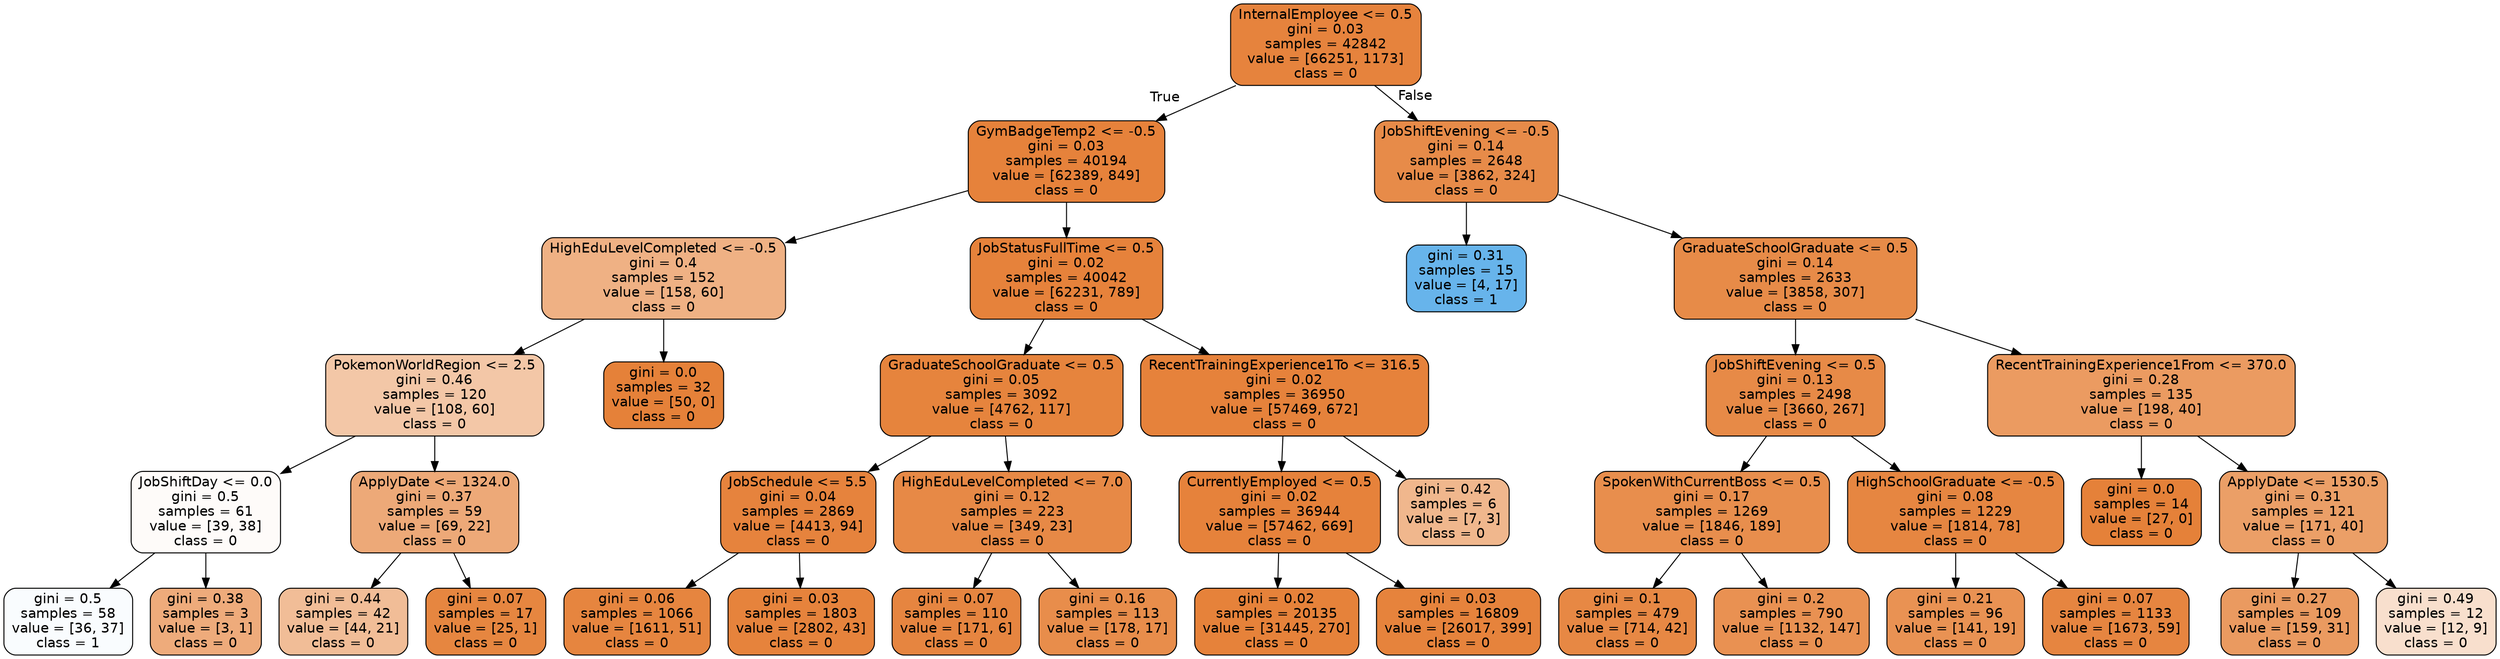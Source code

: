 digraph Tree {
node [shape=box, style="filled, rounded", color="black", fontname=helvetica] ;
edge [fontname=helvetica] ;
0 [label="InternalEmployee <= 0.5\ngini = 0.03\nsamples = 42842\nvalue = [66251, 1173]\nclass = 0", fillcolor="#e58139fa"] ;
1 [label="GymBadgeTemp2 <= -0.5\ngini = 0.03\nsamples = 40194\nvalue = [62389, 849]\nclass = 0", fillcolor="#e58139fc"] ;
0 -> 1 [labeldistance=2.5, labelangle=45, headlabel="True"] ;
2 [label="HighEduLevelCompleted <= -0.5\ngini = 0.4\nsamples = 152\nvalue = [158, 60]\nclass = 0", fillcolor="#e581399e"] ;
1 -> 2 ;
3 [label="PokemonWorldRegion <= 2.5\ngini = 0.46\nsamples = 120\nvalue = [108, 60]\nclass = 0", fillcolor="#e5813971"] ;
2 -> 3 ;
4 [label="JobShiftDay <= 0.0\ngini = 0.5\nsamples = 61\nvalue = [39, 38]\nclass = 0", fillcolor="#e5813907"] ;
3 -> 4 ;
5 [label="gini = 0.5\nsamples = 58\nvalue = [36, 37]\nclass = 1", fillcolor="#399de507"] ;
4 -> 5 ;
6 [label="gini = 0.38\nsamples = 3\nvalue = [3, 1]\nclass = 0", fillcolor="#e58139aa"] ;
4 -> 6 ;
7 [label="ApplyDate <= 1324.0\ngini = 0.37\nsamples = 59\nvalue = [69, 22]\nclass = 0", fillcolor="#e58139ae"] ;
3 -> 7 ;
8 [label="gini = 0.44\nsamples = 42\nvalue = [44, 21]\nclass = 0", fillcolor="#e5813985"] ;
7 -> 8 ;
9 [label="gini = 0.07\nsamples = 17\nvalue = [25, 1]\nclass = 0", fillcolor="#e58139f5"] ;
7 -> 9 ;
10 [label="gini = 0.0\nsamples = 32\nvalue = [50, 0]\nclass = 0", fillcolor="#e58139ff"] ;
2 -> 10 ;
11 [label="JobStatusFullTime <= 0.5\ngini = 0.02\nsamples = 40042\nvalue = [62231, 789]\nclass = 0", fillcolor="#e58139fc"] ;
1 -> 11 ;
12 [label="GraduateSchoolGraduate <= 0.5\ngini = 0.05\nsamples = 3092\nvalue = [4762, 117]\nclass = 0", fillcolor="#e58139f9"] ;
11 -> 12 ;
13 [label="JobSchedule <= 5.5\ngini = 0.04\nsamples = 2869\nvalue = [4413, 94]\nclass = 0", fillcolor="#e58139fa"] ;
12 -> 13 ;
14 [label="gini = 0.06\nsamples = 1066\nvalue = [1611, 51]\nclass = 0", fillcolor="#e58139f7"] ;
13 -> 14 ;
15 [label="gini = 0.03\nsamples = 1803\nvalue = [2802, 43]\nclass = 0", fillcolor="#e58139fb"] ;
13 -> 15 ;
16 [label="HighEduLevelCompleted <= 7.0\ngini = 0.12\nsamples = 223\nvalue = [349, 23]\nclass = 0", fillcolor="#e58139ee"] ;
12 -> 16 ;
17 [label="gini = 0.07\nsamples = 110\nvalue = [171, 6]\nclass = 0", fillcolor="#e58139f6"] ;
16 -> 17 ;
18 [label="gini = 0.16\nsamples = 113\nvalue = [178, 17]\nclass = 0", fillcolor="#e58139e7"] ;
16 -> 18 ;
19 [label="RecentTrainingExperience1To <= 316.5\ngini = 0.02\nsamples = 36950\nvalue = [57469, 672]\nclass = 0", fillcolor="#e58139fc"] ;
11 -> 19 ;
20 [label="CurrentlyEmployed <= 0.5\ngini = 0.02\nsamples = 36944\nvalue = [57462, 669]\nclass = 0", fillcolor="#e58139fc"] ;
19 -> 20 ;
21 [label="gini = 0.02\nsamples = 20135\nvalue = [31445, 270]\nclass = 0", fillcolor="#e58139fd"] ;
20 -> 21 ;
22 [label="gini = 0.03\nsamples = 16809\nvalue = [26017, 399]\nclass = 0", fillcolor="#e58139fb"] ;
20 -> 22 ;
23 [label="gini = 0.42\nsamples = 6\nvalue = [7, 3]\nclass = 0", fillcolor="#e5813992"] ;
19 -> 23 ;
24 [label="JobShiftEvening <= -0.5\ngini = 0.14\nsamples = 2648\nvalue = [3862, 324]\nclass = 0", fillcolor="#e58139ea"] ;
0 -> 24 [labeldistance=2.5, labelangle=-45, headlabel="False"] ;
25 [label="gini = 0.31\nsamples = 15\nvalue = [4, 17]\nclass = 1", fillcolor="#399de5c3"] ;
24 -> 25 ;
26 [label="GraduateSchoolGraduate <= 0.5\ngini = 0.14\nsamples = 2633\nvalue = [3858, 307]\nclass = 0", fillcolor="#e58139eb"] ;
24 -> 26 ;
27 [label="JobShiftEvening <= 0.5\ngini = 0.13\nsamples = 2498\nvalue = [3660, 267]\nclass = 0", fillcolor="#e58139ec"] ;
26 -> 27 ;
28 [label="SpokenWithCurrentBoss <= 0.5\ngini = 0.17\nsamples = 1269\nvalue = [1846, 189]\nclass = 0", fillcolor="#e58139e5"] ;
27 -> 28 ;
29 [label="gini = 0.1\nsamples = 479\nvalue = [714, 42]\nclass = 0", fillcolor="#e58139f0"] ;
28 -> 29 ;
30 [label="gini = 0.2\nsamples = 790\nvalue = [1132, 147]\nclass = 0", fillcolor="#e58139de"] ;
28 -> 30 ;
31 [label="HighSchoolGraduate <= -0.5\ngini = 0.08\nsamples = 1229\nvalue = [1814, 78]\nclass = 0", fillcolor="#e58139f4"] ;
27 -> 31 ;
32 [label="gini = 0.21\nsamples = 96\nvalue = [141, 19]\nclass = 0", fillcolor="#e58139dd"] ;
31 -> 32 ;
33 [label="gini = 0.07\nsamples = 1133\nvalue = [1673, 59]\nclass = 0", fillcolor="#e58139f6"] ;
31 -> 33 ;
34 [label="RecentTrainingExperience1From <= 370.0\ngini = 0.28\nsamples = 135\nvalue = [198, 40]\nclass = 0", fillcolor="#e58139cb"] ;
26 -> 34 ;
35 [label="gini = 0.0\nsamples = 14\nvalue = [27, 0]\nclass = 0", fillcolor="#e58139ff"] ;
34 -> 35 ;
36 [label="ApplyDate <= 1530.5\ngini = 0.31\nsamples = 121\nvalue = [171, 40]\nclass = 0", fillcolor="#e58139c3"] ;
34 -> 36 ;
37 [label="gini = 0.27\nsamples = 109\nvalue = [159, 31]\nclass = 0", fillcolor="#e58139cd"] ;
36 -> 37 ;
38 [label="gini = 0.49\nsamples = 12\nvalue = [12, 9]\nclass = 0", fillcolor="#e5813940"] ;
36 -> 38 ;
}